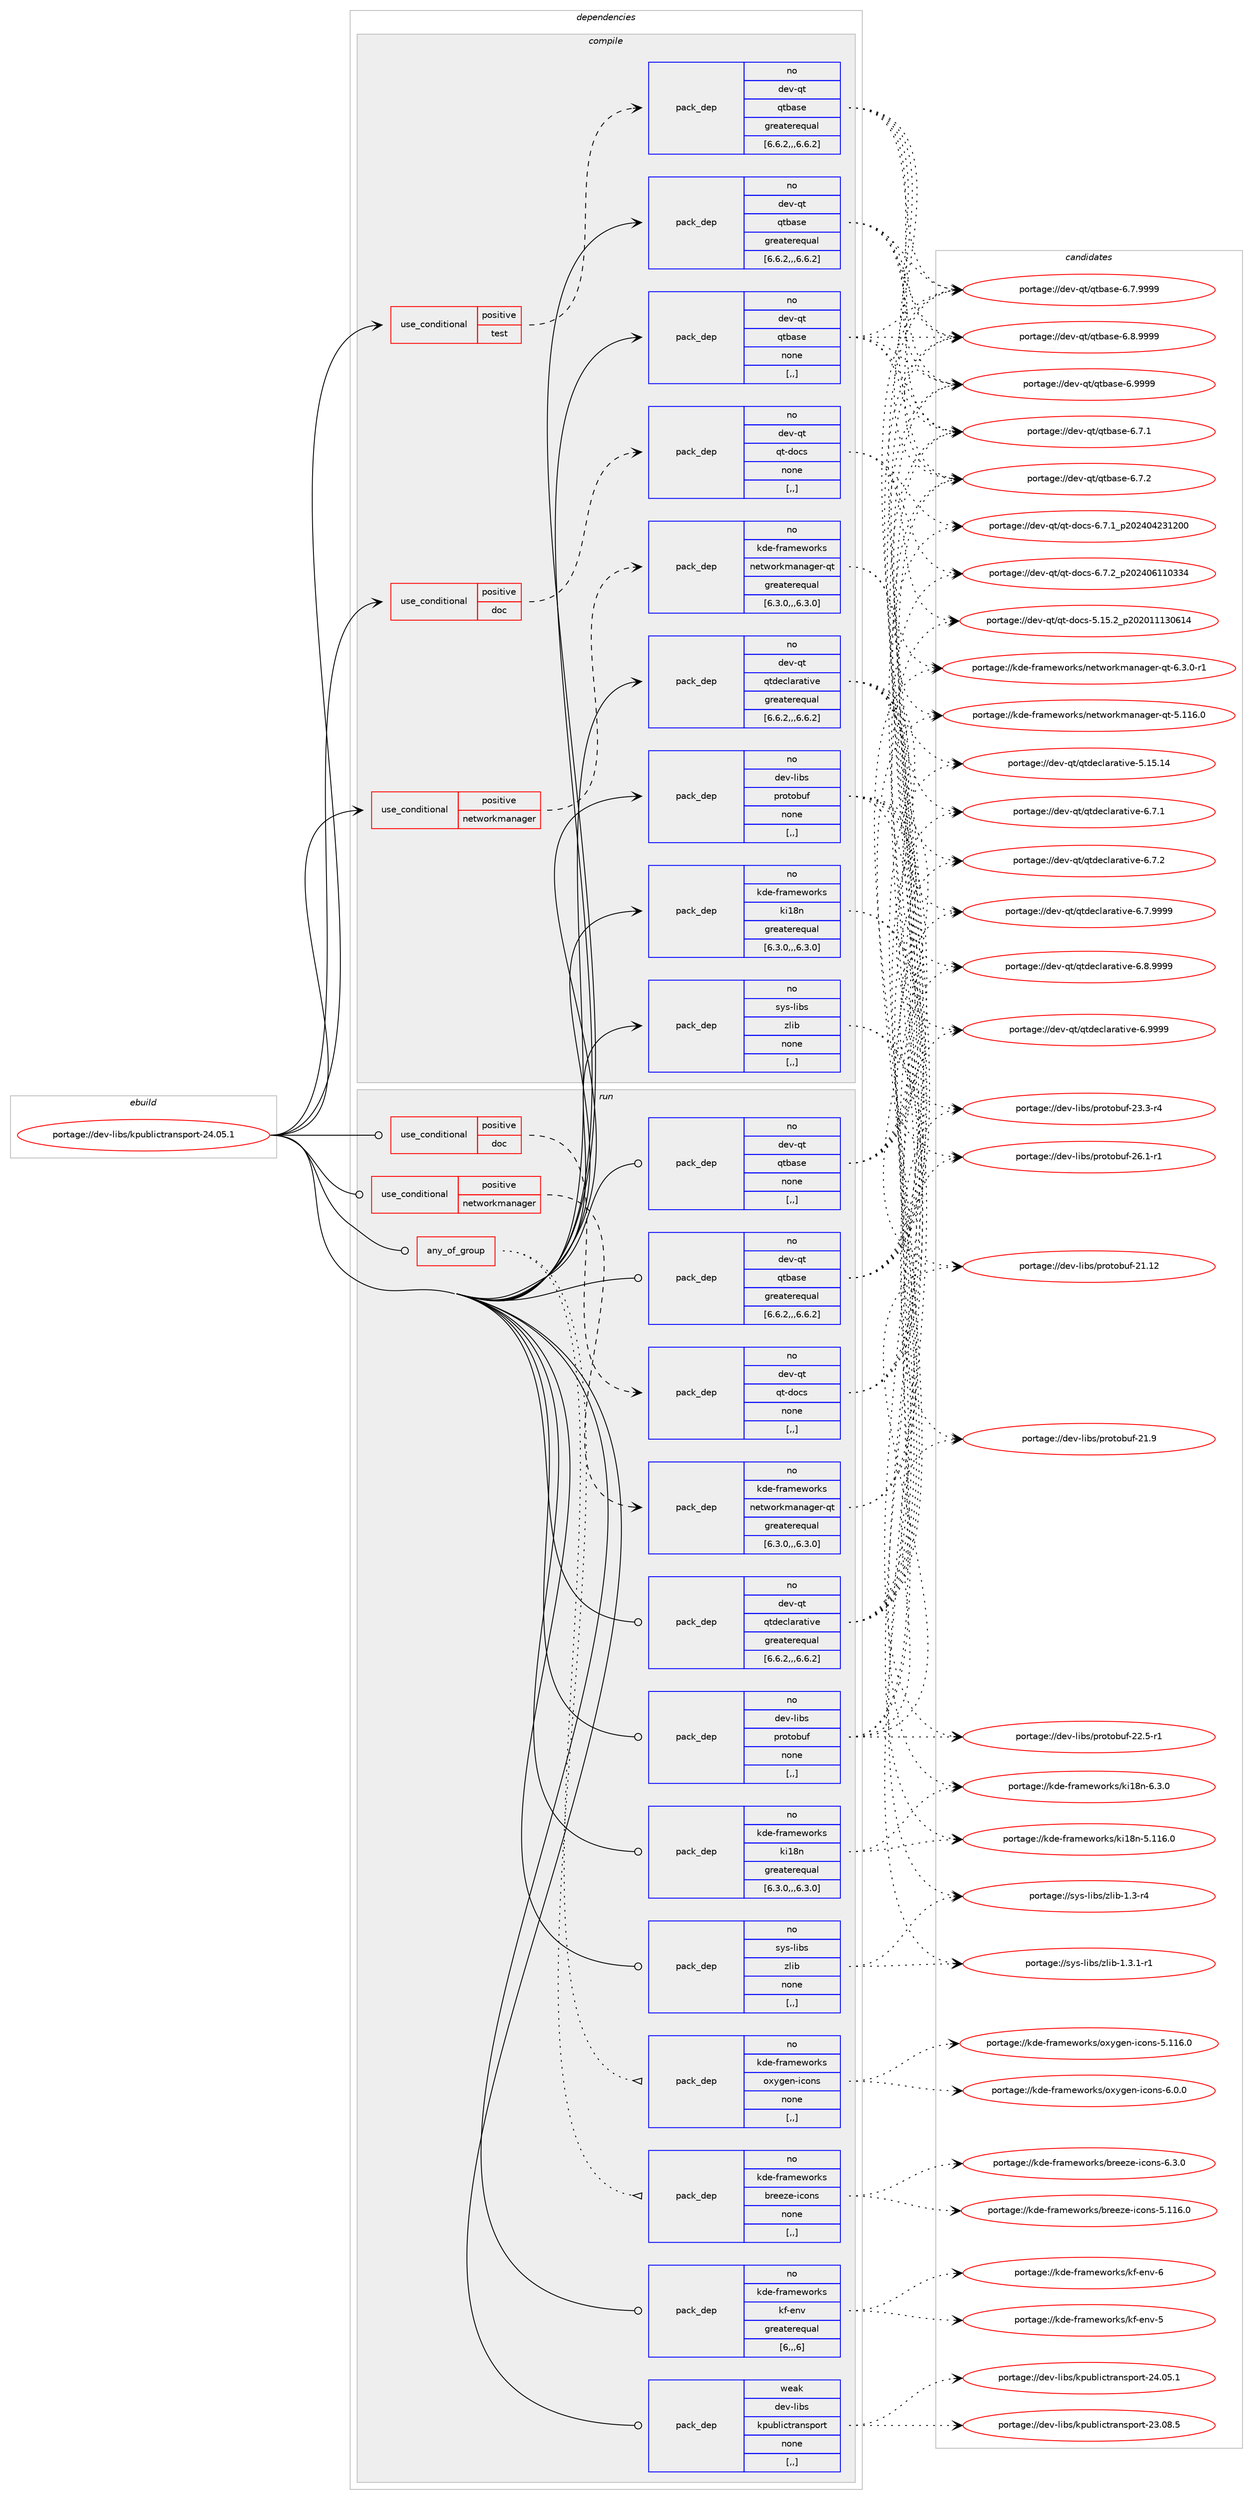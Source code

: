 digraph prolog {

# *************
# Graph options
# *************

newrank=true;
concentrate=true;
compound=true;
graph [rankdir=LR,fontname=Helvetica,fontsize=10,ranksep=1.5];#, ranksep=2.5, nodesep=0.2];
edge  [arrowhead=vee];
node  [fontname=Helvetica,fontsize=10];

# **********
# The ebuild
# **********

subgraph cluster_leftcol {
color=gray;
label=<<i>ebuild</i>>;
id [label="portage://dev-libs/kpublictransport-24.05.1", color=red, width=4, href="../dev-libs/kpublictransport-24.05.1.svg"];
}

# ****************
# The dependencies
# ****************

subgraph cluster_midcol {
color=gray;
label=<<i>dependencies</i>>;
subgraph cluster_compile {
fillcolor="#eeeeee";
style=filled;
label=<<i>compile</i>>;
subgraph cond25833 {
dependency106373 [label=<<TABLE BORDER="0" CELLBORDER="1" CELLSPACING="0" CELLPADDING="4"><TR><TD ROWSPAN="3" CELLPADDING="10">use_conditional</TD></TR><TR><TD>positive</TD></TR><TR><TD>doc</TD></TR></TABLE>>, shape=none, color=red];
subgraph pack79391 {
dependency106374 [label=<<TABLE BORDER="0" CELLBORDER="1" CELLSPACING="0" CELLPADDING="4" WIDTH="220"><TR><TD ROWSPAN="6" CELLPADDING="30">pack_dep</TD></TR><TR><TD WIDTH="110">no</TD></TR><TR><TD>dev-qt</TD></TR><TR><TD>qt-docs</TD></TR><TR><TD>none</TD></TR><TR><TD>[,,]</TD></TR></TABLE>>, shape=none, color=blue];
}
dependency106373:e -> dependency106374:w [weight=20,style="dashed",arrowhead="vee"];
}
id:e -> dependency106373:w [weight=20,style="solid",arrowhead="vee"];
subgraph cond25834 {
dependency106375 [label=<<TABLE BORDER="0" CELLBORDER="1" CELLSPACING="0" CELLPADDING="4"><TR><TD ROWSPAN="3" CELLPADDING="10">use_conditional</TD></TR><TR><TD>positive</TD></TR><TR><TD>networkmanager</TD></TR></TABLE>>, shape=none, color=red];
subgraph pack79392 {
dependency106376 [label=<<TABLE BORDER="0" CELLBORDER="1" CELLSPACING="0" CELLPADDING="4" WIDTH="220"><TR><TD ROWSPAN="6" CELLPADDING="30">pack_dep</TD></TR><TR><TD WIDTH="110">no</TD></TR><TR><TD>kde-frameworks</TD></TR><TR><TD>networkmanager-qt</TD></TR><TR><TD>greaterequal</TD></TR><TR><TD>[6.3.0,,,6.3.0]</TD></TR></TABLE>>, shape=none, color=blue];
}
dependency106375:e -> dependency106376:w [weight=20,style="dashed",arrowhead="vee"];
}
id:e -> dependency106375:w [weight=20,style="solid",arrowhead="vee"];
subgraph cond25835 {
dependency106377 [label=<<TABLE BORDER="0" CELLBORDER="1" CELLSPACING="0" CELLPADDING="4"><TR><TD ROWSPAN="3" CELLPADDING="10">use_conditional</TD></TR><TR><TD>positive</TD></TR><TR><TD>test</TD></TR></TABLE>>, shape=none, color=red];
subgraph pack79393 {
dependency106378 [label=<<TABLE BORDER="0" CELLBORDER="1" CELLSPACING="0" CELLPADDING="4" WIDTH="220"><TR><TD ROWSPAN="6" CELLPADDING="30">pack_dep</TD></TR><TR><TD WIDTH="110">no</TD></TR><TR><TD>dev-qt</TD></TR><TR><TD>qtbase</TD></TR><TR><TD>greaterequal</TD></TR><TR><TD>[6.6.2,,,6.6.2]</TD></TR></TABLE>>, shape=none, color=blue];
}
dependency106377:e -> dependency106378:w [weight=20,style="dashed",arrowhead="vee"];
}
id:e -> dependency106377:w [weight=20,style="solid",arrowhead="vee"];
subgraph pack79394 {
dependency106379 [label=<<TABLE BORDER="0" CELLBORDER="1" CELLSPACING="0" CELLPADDING="4" WIDTH="220"><TR><TD ROWSPAN="6" CELLPADDING="30">pack_dep</TD></TR><TR><TD WIDTH="110">no</TD></TR><TR><TD>dev-libs</TD></TR><TR><TD>protobuf</TD></TR><TR><TD>none</TD></TR><TR><TD>[,,]</TD></TR></TABLE>>, shape=none, color=blue];
}
id:e -> dependency106379:w [weight=20,style="solid",arrowhead="vee"];
subgraph pack79395 {
dependency106380 [label=<<TABLE BORDER="0" CELLBORDER="1" CELLSPACING="0" CELLPADDING="4" WIDTH="220"><TR><TD ROWSPAN="6" CELLPADDING="30">pack_dep</TD></TR><TR><TD WIDTH="110">no</TD></TR><TR><TD>dev-qt</TD></TR><TR><TD>qtbase</TD></TR><TR><TD>greaterequal</TD></TR><TR><TD>[6.6.2,,,6.6.2]</TD></TR></TABLE>>, shape=none, color=blue];
}
id:e -> dependency106380:w [weight=20,style="solid",arrowhead="vee"];
subgraph pack79396 {
dependency106381 [label=<<TABLE BORDER="0" CELLBORDER="1" CELLSPACING="0" CELLPADDING="4" WIDTH="220"><TR><TD ROWSPAN="6" CELLPADDING="30">pack_dep</TD></TR><TR><TD WIDTH="110">no</TD></TR><TR><TD>dev-qt</TD></TR><TR><TD>qtbase</TD></TR><TR><TD>none</TD></TR><TR><TD>[,,]</TD></TR></TABLE>>, shape=none, color=blue];
}
id:e -> dependency106381:w [weight=20,style="solid",arrowhead="vee"];
subgraph pack79397 {
dependency106382 [label=<<TABLE BORDER="0" CELLBORDER="1" CELLSPACING="0" CELLPADDING="4" WIDTH="220"><TR><TD ROWSPAN="6" CELLPADDING="30">pack_dep</TD></TR><TR><TD WIDTH="110">no</TD></TR><TR><TD>dev-qt</TD></TR><TR><TD>qtdeclarative</TD></TR><TR><TD>greaterequal</TD></TR><TR><TD>[6.6.2,,,6.6.2]</TD></TR></TABLE>>, shape=none, color=blue];
}
id:e -> dependency106382:w [weight=20,style="solid",arrowhead="vee"];
subgraph pack79398 {
dependency106383 [label=<<TABLE BORDER="0" CELLBORDER="1" CELLSPACING="0" CELLPADDING="4" WIDTH="220"><TR><TD ROWSPAN="6" CELLPADDING="30">pack_dep</TD></TR><TR><TD WIDTH="110">no</TD></TR><TR><TD>kde-frameworks</TD></TR><TR><TD>ki18n</TD></TR><TR><TD>greaterequal</TD></TR><TR><TD>[6.3.0,,,6.3.0]</TD></TR></TABLE>>, shape=none, color=blue];
}
id:e -> dependency106383:w [weight=20,style="solid",arrowhead="vee"];
subgraph pack79399 {
dependency106384 [label=<<TABLE BORDER="0" CELLBORDER="1" CELLSPACING="0" CELLPADDING="4" WIDTH="220"><TR><TD ROWSPAN="6" CELLPADDING="30">pack_dep</TD></TR><TR><TD WIDTH="110">no</TD></TR><TR><TD>sys-libs</TD></TR><TR><TD>zlib</TD></TR><TR><TD>none</TD></TR><TR><TD>[,,]</TD></TR></TABLE>>, shape=none, color=blue];
}
id:e -> dependency106384:w [weight=20,style="solid",arrowhead="vee"];
}
subgraph cluster_compileandrun {
fillcolor="#eeeeee";
style=filled;
label=<<i>compile and run</i>>;
}
subgraph cluster_run {
fillcolor="#eeeeee";
style=filled;
label=<<i>run</i>>;
subgraph any1009 {
dependency106385 [label=<<TABLE BORDER="0" CELLBORDER="1" CELLSPACING="0" CELLPADDING="4"><TR><TD CELLPADDING="10">any_of_group</TD></TR></TABLE>>, shape=none, color=red];subgraph pack79400 {
dependency106386 [label=<<TABLE BORDER="0" CELLBORDER="1" CELLSPACING="0" CELLPADDING="4" WIDTH="220"><TR><TD ROWSPAN="6" CELLPADDING="30">pack_dep</TD></TR><TR><TD WIDTH="110">no</TD></TR><TR><TD>kde-frameworks</TD></TR><TR><TD>breeze-icons</TD></TR><TR><TD>none</TD></TR><TR><TD>[,,]</TD></TR></TABLE>>, shape=none, color=blue];
}
dependency106385:e -> dependency106386:w [weight=20,style="dotted",arrowhead="oinv"];
subgraph pack79401 {
dependency106387 [label=<<TABLE BORDER="0" CELLBORDER="1" CELLSPACING="0" CELLPADDING="4" WIDTH="220"><TR><TD ROWSPAN="6" CELLPADDING="30">pack_dep</TD></TR><TR><TD WIDTH="110">no</TD></TR><TR><TD>kde-frameworks</TD></TR><TR><TD>oxygen-icons</TD></TR><TR><TD>none</TD></TR><TR><TD>[,,]</TD></TR></TABLE>>, shape=none, color=blue];
}
dependency106385:e -> dependency106387:w [weight=20,style="dotted",arrowhead="oinv"];
}
id:e -> dependency106385:w [weight=20,style="solid",arrowhead="odot"];
subgraph cond25836 {
dependency106388 [label=<<TABLE BORDER="0" CELLBORDER="1" CELLSPACING="0" CELLPADDING="4"><TR><TD ROWSPAN="3" CELLPADDING="10">use_conditional</TD></TR><TR><TD>positive</TD></TR><TR><TD>doc</TD></TR></TABLE>>, shape=none, color=red];
subgraph pack79402 {
dependency106389 [label=<<TABLE BORDER="0" CELLBORDER="1" CELLSPACING="0" CELLPADDING="4" WIDTH="220"><TR><TD ROWSPAN="6" CELLPADDING="30">pack_dep</TD></TR><TR><TD WIDTH="110">no</TD></TR><TR><TD>dev-qt</TD></TR><TR><TD>qt-docs</TD></TR><TR><TD>none</TD></TR><TR><TD>[,,]</TD></TR></TABLE>>, shape=none, color=blue];
}
dependency106388:e -> dependency106389:w [weight=20,style="dashed",arrowhead="vee"];
}
id:e -> dependency106388:w [weight=20,style="solid",arrowhead="odot"];
subgraph cond25837 {
dependency106390 [label=<<TABLE BORDER="0" CELLBORDER="1" CELLSPACING="0" CELLPADDING="4"><TR><TD ROWSPAN="3" CELLPADDING="10">use_conditional</TD></TR><TR><TD>positive</TD></TR><TR><TD>networkmanager</TD></TR></TABLE>>, shape=none, color=red];
subgraph pack79403 {
dependency106391 [label=<<TABLE BORDER="0" CELLBORDER="1" CELLSPACING="0" CELLPADDING="4" WIDTH="220"><TR><TD ROWSPAN="6" CELLPADDING="30">pack_dep</TD></TR><TR><TD WIDTH="110">no</TD></TR><TR><TD>kde-frameworks</TD></TR><TR><TD>networkmanager-qt</TD></TR><TR><TD>greaterequal</TD></TR><TR><TD>[6.3.0,,,6.3.0]</TD></TR></TABLE>>, shape=none, color=blue];
}
dependency106390:e -> dependency106391:w [weight=20,style="dashed",arrowhead="vee"];
}
id:e -> dependency106390:w [weight=20,style="solid",arrowhead="odot"];
subgraph pack79404 {
dependency106392 [label=<<TABLE BORDER="0" CELLBORDER="1" CELLSPACING="0" CELLPADDING="4" WIDTH="220"><TR><TD ROWSPAN="6" CELLPADDING="30">pack_dep</TD></TR><TR><TD WIDTH="110">no</TD></TR><TR><TD>dev-libs</TD></TR><TR><TD>protobuf</TD></TR><TR><TD>none</TD></TR><TR><TD>[,,]</TD></TR></TABLE>>, shape=none, color=blue];
}
id:e -> dependency106392:w [weight=20,style="solid",arrowhead="odot"];
subgraph pack79405 {
dependency106393 [label=<<TABLE BORDER="0" CELLBORDER="1" CELLSPACING="0" CELLPADDING="4" WIDTH="220"><TR><TD ROWSPAN="6" CELLPADDING="30">pack_dep</TD></TR><TR><TD WIDTH="110">no</TD></TR><TR><TD>dev-qt</TD></TR><TR><TD>qtbase</TD></TR><TR><TD>greaterequal</TD></TR><TR><TD>[6.6.2,,,6.6.2]</TD></TR></TABLE>>, shape=none, color=blue];
}
id:e -> dependency106393:w [weight=20,style="solid",arrowhead="odot"];
subgraph pack79406 {
dependency106394 [label=<<TABLE BORDER="0" CELLBORDER="1" CELLSPACING="0" CELLPADDING="4" WIDTH="220"><TR><TD ROWSPAN="6" CELLPADDING="30">pack_dep</TD></TR><TR><TD WIDTH="110">no</TD></TR><TR><TD>dev-qt</TD></TR><TR><TD>qtbase</TD></TR><TR><TD>none</TD></TR><TR><TD>[,,]</TD></TR></TABLE>>, shape=none, color=blue];
}
id:e -> dependency106394:w [weight=20,style="solid",arrowhead="odot"];
subgraph pack79407 {
dependency106395 [label=<<TABLE BORDER="0" CELLBORDER="1" CELLSPACING="0" CELLPADDING="4" WIDTH="220"><TR><TD ROWSPAN="6" CELLPADDING="30">pack_dep</TD></TR><TR><TD WIDTH="110">no</TD></TR><TR><TD>dev-qt</TD></TR><TR><TD>qtdeclarative</TD></TR><TR><TD>greaterequal</TD></TR><TR><TD>[6.6.2,,,6.6.2]</TD></TR></TABLE>>, shape=none, color=blue];
}
id:e -> dependency106395:w [weight=20,style="solid",arrowhead="odot"];
subgraph pack79408 {
dependency106396 [label=<<TABLE BORDER="0" CELLBORDER="1" CELLSPACING="0" CELLPADDING="4" WIDTH="220"><TR><TD ROWSPAN="6" CELLPADDING="30">pack_dep</TD></TR><TR><TD WIDTH="110">no</TD></TR><TR><TD>kde-frameworks</TD></TR><TR><TD>kf-env</TD></TR><TR><TD>greaterequal</TD></TR><TR><TD>[6,,,6]</TD></TR></TABLE>>, shape=none, color=blue];
}
id:e -> dependency106396:w [weight=20,style="solid",arrowhead="odot"];
subgraph pack79409 {
dependency106397 [label=<<TABLE BORDER="0" CELLBORDER="1" CELLSPACING="0" CELLPADDING="4" WIDTH="220"><TR><TD ROWSPAN="6" CELLPADDING="30">pack_dep</TD></TR><TR><TD WIDTH="110">no</TD></TR><TR><TD>kde-frameworks</TD></TR><TR><TD>ki18n</TD></TR><TR><TD>greaterequal</TD></TR><TR><TD>[6.3.0,,,6.3.0]</TD></TR></TABLE>>, shape=none, color=blue];
}
id:e -> dependency106397:w [weight=20,style="solid",arrowhead="odot"];
subgraph pack79410 {
dependency106398 [label=<<TABLE BORDER="0" CELLBORDER="1" CELLSPACING="0" CELLPADDING="4" WIDTH="220"><TR><TD ROWSPAN="6" CELLPADDING="30">pack_dep</TD></TR><TR><TD WIDTH="110">no</TD></TR><TR><TD>sys-libs</TD></TR><TR><TD>zlib</TD></TR><TR><TD>none</TD></TR><TR><TD>[,,]</TD></TR></TABLE>>, shape=none, color=blue];
}
id:e -> dependency106398:w [weight=20,style="solid",arrowhead="odot"];
subgraph pack79411 {
dependency106399 [label=<<TABLE BORDER="0" CELLBORDER="1" CELLSPACING="0" CELLPADDING="4" WIDTH="220"><TR><TD ROWSPAN="6" CELLPADDING="30">pack_dep</TD></TR><TR><TD WIDTH="110">weak</TD></TR><TR><TD>dev-libs</TD></TR><TR><TD>kpublictransport</TD></TR><TR><TD>none</TD></TR><TR><TD>[,,]</TD></TR></TABLE>>, shape=none, color=blue];
}
id:e -> dependency106399:w [weight=20,style="solid",arrowhead="odot"];
}
}

# **************
# The candidates
# **************

subgraph cluster_choices {
rank=same;
color=gray;
label=<<i>candidates</i>>;

subgraph choice79391 {
color=black;
nodesep=1;
choice100101118451131164711311645100111991154553464953465095112504850484949495148544952 [label="portage://dev-qt/qt-docs-5.15.2_p202011130614", color=red, width=4,href="../dev-qt/qt-docs-5.15.2_p202011130614.svg"];
choice1001011184511311647113116451001119911545544655464995112504850524852505149504848 [label="portage://dev-qt/qt-docs-6.7.1_p202404231200", color=red, width=4,href="../dev-qt/qt-docs-6.7.1_p202404231200.svg"];
choice1001011184511311647113116451001119911545544655465095112504850524854494948515152 [label="portage://dev-qt/qt-docs-6.7.2_p202406110334", color=red, width=4,href="../dev-qt/qt-docs-6.7.2_p202406110334.svg"];
dependency106374:e -> choice100101118451131164711311645100111991154553464953465095112504850484949495148544952:w [style=dotted,weight="100"];
dependency106374:e -> choice1001011184511311647113116451001119911545544655464995112504850524852505149504848:w [style=dotted,weight="100"];
dependency106374:e -> choice1001011184511311647113116451001119911545544655465095112504850524854494948515152:w [style=dotted,weight="100"];
}
subgraph choice79392 {
color=black;
nodesep=1;
choice1071001014510211497109101119111114107115471101011161191111141071099711097103101114451131164553464949544648 [label="portage://kde-frameworks/networkmanager-qt-5.116.0", color=red, width=4,href="../kde-frameworks/networkmanager-qt-5.116.0.svg"];
choice1071001014510211497109101119111114107115471101011161191111141071099711097103101114451131164554465146484511449 [label="portage://kde-frameworks/networkmanager-qt-6.3.0-r1", color=red, width=4,href="../kde-frameworks/networkmanager-qt-6.3.0-r1.svg"];
dependency106376:e -> choice1071001014510211497109101119111114107115471101011161191111141071099711097103101114451131164553464949544648:w [style=dotted,weight="100"];
dependency106376:e -> choice1071001014510211497109101119111114107115471101011161191111141071099711097103101114451131164554465146484511449:w [style=dotted,weight="100"];
}
subgraph choice79393 {
color=black;
nodesep=1;
choice10010111845113116471131169897115101455446554649 [label="portage://dev-qt/qtbase-6.7.1", color=red, width=4,href="../dev-qt/qtbase-6.7.1.svg"];
choice10010111845113116471131169897115101455446554650 [label="portage://dev-qt/qtbase-6.7.2", color=red, width=4,href="../dev-qt/qtbase-6.7.2.svg"];
choice10010111845113116471131169897115101455446554657575757 [label="portage://dev-qt/qtbase-6.7.9999", color=red, width=4,href="../dev-qt/qtbase-6.7.9999.svg"];
choice10010111845113116471131169897115101455446564657575757 [label="portage://dev-qt/qtbase-6.8.9999", color=red, width=4,href="../dev-qt/qtbase-6.8.9999.svg"];
choice1001011184511311647113116989711510145544657575757 [label="portage://dev-qt/qtbase-6.9999", color=red, width=4,href="../dev-qt/qtbase-6.9999.svg"];
dependency106378:e -> choice10010111845113116471131169897115101455446554649:w [style=dotted,weight="100"];
dependency106378:e -> choice10010111845113116471131169897115101455446554650:w [style=dotted,weight="100"];
dependency106378:e -> choice10010111845113116471131169897115101455446554657575757:w [style=dotted,weight="100"];
dependency106378:e -> choice10010111845113116471131169897115101455446564657575757:w [style=dotted,weight="100"];
dependency106378:e -> choice1001011184511311647113116989711510145544657575757:w [style=dotted,weight="100"];
}
subgraph choice79394 {
color=black;
nodesep=1;
choice10010111845108105981154711211411111611198117102455049464950 [label="portage://dev-libs/protobuf-21.12", color=red, width=4,href="../dev-libs/protobuf-21.12.svg"];
choice100101118451081059811547112114111116111981171024550494657 [label="portage://dev-libs/protobuf-21.9", color=red, width=4,href="../dev-libs/protobuf-21.9.svg"];
choice1001011184510810598115471121141111161119811710245505046534511449 [label="portage://dev-libs/protobuf-22.5-r1", color=red, width=4,href="../dev-libs/protobuf-22.5-r1.svg"];
choice1001011184510810598115471121141111161119811710245505146514511452 [label="portage://dev-libs/protobuf-23.3-r4", color=red, width=4,href="../dev-libs/protobuf-23.3-r4.svg"];
choice1001011184510810598115471121141111161119811710245505446494511449 [label="portage://dev-libs/protobuf-26.1-r1", color=red, width=4,href="../dev-libs/protobuf-26.1-r1.svg"];
dependency106379:e -> choice10010111845108105981154711211411111611198117102455049464950:w [style=dotted,weight="100"];
dependency106379:e -> choice100101118451081059811547112114111116111981171024550494657:w [style=dotted,weight="100"];
dependency106379:e -> choice1001011184510810598115471121141111161119811710245505046534511449:w [style=dotted,weight="100"];
dependency106379:e -> choice1001011184510810598115471121141111161119811710245505146514511452:w [style=dotted,weight="100"];
dependency106379:e -> choice1001011184510810598115471121141111161119811710245505446494511449:w [style=dotted,weight="100"];
}
subgraph choice79395 {
color=black;
nodesep=1;
choice10010111845113116471131169897115101455446554649 [label="portage://dev-qt/qtbase-6.7.1", color=red, width=4,href="../dev-qt/qtbase-6.7.1.svg"];
choice10010111845113116471131169897115101455446554650 [label="portage://dev-qt/qtbase-6.7.2", color=red, width=4,href="../dev-qt/qtbase-6.7.2.svg"];
choice10010111845113116471131169897115101455446554657575757 [label="portage://dev-qt/qtbase-6.7.9999", color=red, width=4,href="../dev-qt/qtbase-6.7.9999.svg"];
choice10010111845113116471131169897115101455446564657575757 [label="portage://dev-qt/qtbase-6.8.9999", color=red, width=4,href="../dev-qt/qtbase-6.8.9999.svg"];
choice1001011184511311647113116989711510145544657575757 [label="portage://dev-qt/qtbase-6.9999", color=red, width=4,href="../dev-qt/qtbase-6.9999.svg"];
dependency106380:e -> choice10010111845113116471131169897115101455446554649:w [style=dotted,weight="100"];
dependency106380:e -> choice10010111845113116471131169897115101455446554650:w [style=dotted,weight="100"];
dependency106380:e -> choice10010111845113116471131169897115101455446554657575757:w [style=dotted,weight="100"];
dependency106380:e -> choice10010111845113116471131169897115101455446564657575757:w [style=dotted,weight="100"];
dependency106380:e -> choice1001011184511311647113116989711510145544657575757:w [style=dotted,weight="100"];
}
subgraph choice79396 {
color=black;
nodesep=1;
choice10010111845113116471131169897115101455446554649 [label="portage://dev-qt/qtbase-6.7.1", color=red, width=4,href="../dev-qt/qtbase-6.7.1.svg"];
choice10010111845113116471131169897115101455446554650 [label="portage://dev-qt/qtbase-6.7.2", color=red, width=4,href="../dev-qt/qtbase-6.7.2.svg"];
choice10010111845113116471131169897115101455446554657575757 [label="portage://dev-qt/qtbase-6.7.9999", color=red, width=4,href="../dev-qt/qtbase-6.7.9999.svg"];
choice10010111845113116471131169897115101455446564657575757 [label="portage://dev-qt/qtbase-6.8.9999", color=red, width=4,href="../dev-qt/qtbase-6.8.9999.svg"];
choice1001011184511311647113116989711510145544657575757 [label="portage://dev-qt/qtbase-6.9999", color=red, width=4,href="../dev-qt/qtbase-6.9999.svg"];
dependency106381:e -> choice10010111845113116471131169897115101455446554649:w [style=dotted,weight="100"];
dependency106381:e -> choice10010111845113116471131169897115101455446554650:w [style=dotted,weight="100"];
dependency106381:e -> choice10010111845113116471131169897115101455446554657575757:w [style=dotted,weight="100"];
dependency106381:e -> choice10010111845113116471131169897115101455446564657575757:w [style=dotted,weight="100"];
dependency106381:e -> choice1001011184511311647113116989711510145544657575757:w [style=dotted,weight="100"];
}
subgraph choice79397 {
color=black;
nodesep=1;
choice10010111845113116471131161001019910897114971161051181014553464953464952 [label="portage://dev-qt/qtdeclarative-5.15.14", color=red, width=4,href="../dev-qt/qtdeclarative-5.15.14.svg"];
choice1001011184511311647113116100101991089711497116105118101455446554649 [label="portage://dev-qt/qtdeclarative-6.7.1", color=red, width=4,href="../dev-qt/qtdeclarative-6.7.1.svg"];
choice1001011184511311647113116100101991089711497116105118101455446554650 [label="portage://dev-qt/qtdeclarative-6.7.2", color=red, width=4,href="../dev-qt/qtdeclarative-6.7.2.svg"];
choice1001011184511311647113116100101991089711497116105118101455446554657575757 [label="portage://dev-qt/qtdeclarative-6.7.9999", color=red, width=4,href="../dev-qt/qtdeclarative-6.7.9999.svg"];
choice1001011184511311647113116100101991089711497116105118101455446564657575757 [label="portage://dev-qt/qtdeclarative-6.8.9999", color=red, width=4,href="../dev-qt/qtdeclarative-6.8.9999.svg"];
choice100101118451131164711311610010199108971149711610511810145544657575757 [label="portage://dev-qt/qtdeclarative-6.9999", color=red, width=4,href="../dev-qt/qtdeclarative-6.9999.svg"];
dependency106382:e -> choice10010111845113116471131161001019910897114971161051181014553464953464952:w [style=dotted,weight="100"];
dependency106382:e -> choice1001011184511311647113116100101991089711497116105118101455446554649:w [style=dotted,weight="100"];
dependency106382:e -> choice1001011184511311647113116100101991089711497116105118101455446554650:w [style=dotted,weight="100"];
dependency106382:e -> choice1001011184511311647113116100101991089711497116105118101455446554657575757:w [style=dotted,weight="100"];
dependency106382:e -> choice1001011184511311647113116100101991089711497116105118101455446564657575757:w [style=dotted,weight="100"];
dependency106382:e -> choice100101118451131164711311610010199108971149711610511810145544657575757:w [style=dotted,weight="100"];
}
subgraph choice79398 {
color=black;
nodesep=1;
choice10710010145102114971091011191111141071154710710549561104553464949544648 [label="portage://kde-frameworks/ki18n-5.116.0", color=red, width=4,href="../kde-frameworks/ki18n-5.116.0.svg"];
choice1071001014510211497109101119111114107115471071054956110455446514648 [label="portage://kde-frameworks/ki18n-6.3.0", color=red, width=4,href="../kde-frameworks/ki18n-6.3.0.svg"];
dependency106383:e -> choice10710010145102114971091011191111141071154710710549561104553464949544648:w [style=dotted,weight="100"];
dependency106383:e -> choice1071001014510211497109101119111114107115471071054956110455446514648:w [style=dotted,weight="100"];
}
subgraph choice79399 {
color=black;
nodesep=1;
choice11512111545108105981154712210810598454946514511452 [label="portage://sys-libs/zlib-1.3-r4", color=red, width=4,href="../sys-libs/zlib-1.3-r4.svg"];
choice115121115451081059811547122108105984549465146494511449 [label="portage://sys-libs/zlib-1.3.1-r1", color=red, width=4,href="../sys-libs/zlib-1.3.1-r1.svg"];
dependency106384:e -> choice11512111545108105981154712210810598454946514511452:w [style=dotted,weight="100"];
dependency106384:e -> choice115121115451081059811547122108105984549465146494511449:w [style=dotted,weight="100"];
}
subgraph choice79400 {
color=black;
nodesep=1;
choice1071001014510211497109101119111114107115479811410110112210145105991111101154553464949544648 [label="portage://kde-frameworks/breeze-icons-5.116.0", color=red, width=4,href="../kde-frameworks/breeze-icons-5.116.0.svg"];
choice107100101451021149710910111911111410711547981141011011221014510599111110115455446514648 [label="portage://kde-frameworks/breeze-icons-6.3.0", color=red, width=4,href="../kde-frameworks/breeze-icons-6.3.0.svg"];
dependency106386:e -> choice1071001014510211497109101119111114107115479811410110112210145105991111101154553464949544648:w [style=dotted,weight="100"];
dependency106386:e -> choice107100101451021149710910111911111410711547981141011011221014510599111110115455446514648:w [style=dotted,weight="100"];
}
subgraph choice79401 {
color=black;
nodesep=1;
choice10710010145102114971091011191111141071154711112012110310111045105991111101154553464949544648 [label="portage://kde-frameworks/oxygen-icons-5.116.0", color=red, width=4,href="../kde-frameworks/oxygen-icons-5.116.0.svg"];
choice1071001014510211497109101119111114107115471111201211031011104510599111110115455446484648 [label="portage://kde-frameworks/oxygen-icons-6.0.0", color=red, width=4,href="../kde-frameworks/oxygen-icons-6.0.0.svg"];
dependency106387:e -> choice10710010145102114971091011191111141071154711112012110310111045105991111101154553464949544648:w [style=dotted,weight="100"];
dependency106387:e -> choice1071001014510211497109101119111114107115471111201211031011104510599111110115455446484648:w [style=dotted,weight="100"];
}
subgraph choice79402 {
color=black;
nodesep=1;
choice100101118451131164711311645100111991154553464953465095112504850484949495148544952 [label="portage://dev-qt/qt-docs-5.15.2_p202011130614", color=red, width=4,href="../dev-qt/qt-docs-5.15.2_p202011130614.svg"];
choice1001011184511311647113116451001119911545544655464995112504850524852505149504848 [label="portage://dev-qt/qt-docs-6.7.1_p202404231200", color=red, width=4,href="../dev-qt/qt-docs-6.7.1_p202404231200.svg"];
choice1001011184511311647113116451001119911545544655465095112504850524854494948515152 [label="portage://dev-qt/qt-docs-6.7.2_p202406110334", color=red, width=4,href="../dev-qt/qt-docs-6.7.2_p202406110334.svg"];
dependency106389:e -> choice100101118451131164711311645100111991154553464953465095112504850484949495148544952:w [style=dotted,weight="100"];
dependency106389:e -> choice1001011184511311647113116451001119911545544655464995112504850524852505149504848:w [style=dotted,weight="100"];
dependency106389:e -> choice1001011184511311647113116451001119911545544655465095112504850524854494948515152:w [style=dotted,weight="100"];
}
subgraph choice79403 {
color=black;
nodesep=1;
choice1071001014510211497109101119111114107115471101011161191111141071099711097103101114451131164553464949544648 [label="portage://kde-frameworks/networkmanager-qt-5.116.0", color=red, width=4,href="../kde-frameworks/networkmanager-qt-5.116.0.svg"];
choice1071001014510211497109101119111114107115471101011161191111141071099711097103101114451131164554465146484511449 [label="portage://kde-frameworks/networkmanager-qt-6.3.0-r1", color=red, width=4,href="../kde-frameworks/networkmanager-qt-6.3.0-r1.svg"];
dependency106391:e -> choice1071001014510211497109101119111114107115471101011161191111141071099711097103101114451131164553464949544648:w [style=dotted,weight="100"];
dependency106391:e -> choice1071001014510211497109101119111114107115471101011161191111141071099711097103101114451131164554465146484511449:w [style=dotted,weight="100"];
}
subgraph choice79404 {
color=black;
nodesep=1;
choice10010111845108105981154711211411111611198117102455049464950 [label="portage://dev-libs/protobuf-21.12", color=red, width=4,href="../dev-libs/protobuf-21.12.svg"];
choice100101118451081059811547112114111116111981171024550494657 [label="portage://dev-libs/protobuf-21.9", color=red, width=4,href="../dev-libs/protobuf-21.9.svg"];
choice1001011184510810598115471121141111161119811710245505046534511449 [label="portage://dev-libs/protobuf-22.5-r1", color=red, width=4,href="../dev-libs/protobuf-22.5-r1.svg"];
choice1001011184510810598115471121141111161119811710245505146514511452 [label="portage://dev-libs/protobuf-23.3-r4", color=red, width=4,href="../dev-libs/protobuf-23.3-r4.svg"];
choice1001011184510810598115471121141111161119811710245505446494511449 [label="portage://dev-libs/protobuf-26.1-r1", color=red, width=4,href="../dev-libs/protobuf-26.1-r1.svg"];
dependency106392:e -> choice10010111845108105981154711211411111611198117102455049464950:w [style=dotted,weight="100"];
dependency106392:e -> choice100101118451081059811547112114111116111981171024550494657:w [style=dotted,weight="100"];
dependency106392:e -> choice1001011184510810598115471121141111161119811710245505046534511449:w [style=dotted,weight="100"];
dependency106392:e -> choice1001011184510810598115471121141111161119811710245505146514511452:w [style=dotted,weight="100"];
dependency106392:e -> choice1001011184510810598115471121141111161119811710245505446494511449:w [style=dotted,weight="100"];
}
subgraph choice79405 {
color=black;
nodesep=1;
choice10010111845113116471131169897115101455446554649 [label="portage://dev-qt/qtbase-6.7.1", color=red, width=4,href="../dev-qt/qtbase-6.7.1.svg"];
choice10010111845113116471131169897115101455446554650 [label="portage://dev-qt/qtbase-6.7.2", color=red, width=4,href="../dev-qt/qtbase-6.7.2.svg"];
choice10010111845113116471131169897115101455446554657575757 [label="portage://dev-qt/qtbase-6.7.9999", color=red, width=4,href="../dev-qt/qtbase-6.7.9999.svg"];
choice10010111845113116471131169897115101455446564657575757 [label="portage://dev-qt/qtbase-6.8.9999", color=red, width=4,href="../dev-qt/qtbase-6.8.9999.svg"];
choice1001011184511311647113116989711510145544657575757 [label="portage://dev-qt/qtbase-6.9999", color=red, width=4,href="../dev-qt/qtbase-6.9999.svg"];
dependency106393:e -> choice10010111845113116471131169897115101455446554649:w [style=dotted,weight="100"];
dependency106393:e -> choice10010111845113116471131169897115101455446554650:w [style=dotted,weight="100"];
dependency106393:e -> choice10010111845113116471131169897115101455446554657575757:w [style=dotted,weight="100"];
dependency106393:e -> choice10010111845113116471131169897115101455446564657575757:w [style=dotted,weight="100"];
dependency106393:e -> choice1001011184511311647113116989711510145544657575757:w [style=dotted,weight="100"];
}
subgraph choice79406 {
color=black;
nodesep=1;
choice10010111845113116471131169897115101455446554649 [label="portage://dev-qt/qtbase-6.7.1", color=red, width=4,href="../dev-qt/qtbase-6.7.1.svg"];
choice10010111845113116471131169897115101455446554650 [label="portage://dev-qt/qtbase-6.7.2", color=red, width=4,href="../dev-qt/qtbase-6.7.2.svg"];
choice10010111845113116471131169897115101455446554657575757 [label="portage://dev-qt/qtbase-6.7.9999", color=red, width=4,href="../dev-qt/qtbase-6.7.9999.svg"];
choice10010111845113116471131169897115101455446564657575757 [label="portage://dev-qt/qtbase-6.8.9999", color=red, width=4,href="../dev-qt/qtbase-6.8.9999.svg"];
choice1001011184511311647113116989711510145544657575757 [label="portage://dev-qt/qtbase-6.9999", color=red, width=4,href="../dev-qt/qtbase-6.9999.svg"];
dependency106394:e -> choice10010111845113116471131169897115101455446554649:w [style=dotted,weight="100"];
dependency106394:e -> choice10010111845113116471131169897115101455446554650:w [style=dotted,weight="100"];
dependency106394:e -> choice10010111845113116471131169897115101455446554657575757:w [style=dotted,weight="100"];
dependency106394:e -> choice10010111845113116471131169897115101455446564657575757:w [style=dotted,weight="100"];
dependency106394:e -> choice1001011184511311647113116989711510145544657575757:w [style=dotted,weight="100"];
}
subgraph choice79407 {
color=black;
nodesep=1;
choice10010111845113116471131161001019910897114971161051181014553464953464952 [label="portage://dev-qt/qtdeclarative-5.15.14", color=red, width=4,href="../dev-qt/qtdeclarative-5.15.14.svg"];
choice1001011184511311647113116100101991089711497116105118101455446554649 [label="portage://dev-qt/qtdeclarative-6.7.1", color=red, width=4,href="../dev-qt/qtdeclarative-6.7.1.svg"];
choice1001011184511311647113116100101991089711497116105118101455446554650 [label="portage://dev-qt/qtdeclarative-6.7.2", color=red, width=4,href="../dev-qt/qtdeclarative-6.7.2.svg"];
choice1001011184511311647113116100101991089711497116105118101455446554657575757 [label="portage://dev-qt/qtdeclarative-6.7.9999", color=red, width=4,href="../dev-qt/qtdeclarative-6.7.9999.svg"];
choice1001011184511311647113116100101991089711497116105118101455446564657575757 [label="portage://dev-qt/qtdeclarative-6.8.9999", color=red, width=4,href="../dev-qt/qtdeclarative-6.8.9999.svg"];
choice100101118451131164711311610010199108971149711610511810145544657575757 [label="portage://dev-qt/qtdeclarative-6.9999", color=red, width=4,href="../dev-qt/qtdeclarative-6.9999.svg"];
dependency106395:e -> choice10010111845113116471131161001019910897114971161051181014553464953464952:w [style=dotted,weight="100"];
dependency106395:e -> choice1001011184511311647113116100101991089711497116105118101455446554649:w [style=dotted,weight="100"];
dependency106395:e -> choice1001011184511311647113116100101991089711497116105118101455446554650:w [style=dotted,weight="100"];
dependency106395:e -> choice1001011184511311647113116100101991089711497116105118101455446554657575757:w [style=dotted,weight="100"];
dependency106395:e -> choice1001011184511311647113116100101991089711497116105118101455446564657575757:w [style=dotted,weight="100"];
dependency106395:e -> choice100101118451131164711311610010199108971149711610511810145544657575757:w [style=dotted,weight="100"];
}
subgraph choice79408 {
color=black;
nodesep=1;
choice107100101451021149710910111911111410711547107102451011101184553 [label="portage://kde-frameworks/kf-env-5", color=red, width=4,href="../kde-frameworks/kf-env-5.svg"];
choice107100101451021149710910111911111410711547107102451011101184554 [label="portage://kde-frameworks/kf-env-6", color=red, width=4,href="../kde-frameworks/kf-env-6.svg"];
dependency106396:e -> choice107100101451021149710910111911111410711547107102451011101184553:w [style=dotted,weight="100"];
dependency106396:e -> choice107100101451021149710910111911111410711547107102451011101184554:w [style=dotted,weight="100"];
}
subgraph choice79409 {
color=black;
nodesep=1;
choice10710010145102114971091011191111141071154710710549561104553464949544648 [label="portage://kde-frameworks/ki18n-5.116.0", color=red, width=4,href="../kde-frameworks/ki18n-5.116.0.svg"];
choice1071001014510211497109101119111114107115471071054956110455446514648 [label="portage://kde-frameworks/ki18n-6.3.0", color=red, width=4,href="../kde-frameworks/ki18n-6.3.0.svg"];
dependency106397:e -> choice10710010145102114971091011191111141071154710710549561104553464949544648:w [style=dotted,weight="100"];
dependency106397:e -> choice1071001014510211497109101119111114107115471071054956110455446514648:w [style=dotted,weight="100"];
}
subgraph choice79410 {
color=black;
nodesep=1;
choice11512111545108105981154712210810598454946514511452 [label="portage://sys-libs/zlib-1.3-r4", color=red, width=4,href="../sys-libs/zlib-1.3-r4.svg"];
choice115121115451081059811547122108105984549465146494511449 [label="portage://sys-libs/zlib-1.3.1-r1", color=red, width=4,href="../sys-libs/zlib-1.3.1-r1.svg"];
dependency106398:e -> choice11512111545108105981154712210810598454946514511452:w [style=dotted,weight="100"];
dependency106398:e -> choice115121115451081059811547122108105984549465146494511449:w [style=dotted,weight="100"];
}
subgraph choice79411 {
color=black;
nodesep=1;
choice1001011184510810598115471071121179810810599116114971101151121111141164550514648564653 [label="portage://dev-libs/kpublictransport-23.08.5", color=red, width=4,href="../dev-libs/kpublictransport-23.08.5.svg"];
choice1001011184510810598115471071121179810810599116114971101151121111141164550524648534649 [label="portage://dev-libs/kpublictransport-24.05.1", color=red, width=4,href="../dev-libs/kpublictransport-24.05.1.svg"];
dependency106399:e -> choice1001011184510810598115471071121179810810599116114971101151121111141164550514648564653:w [style=dotted,weight="100"];
dependency106399:e -> choice1001011184510810598115471071121179810810599116114971101151121111141164550524648534649:w [style=dotted,weight="100"];
}
}

}
